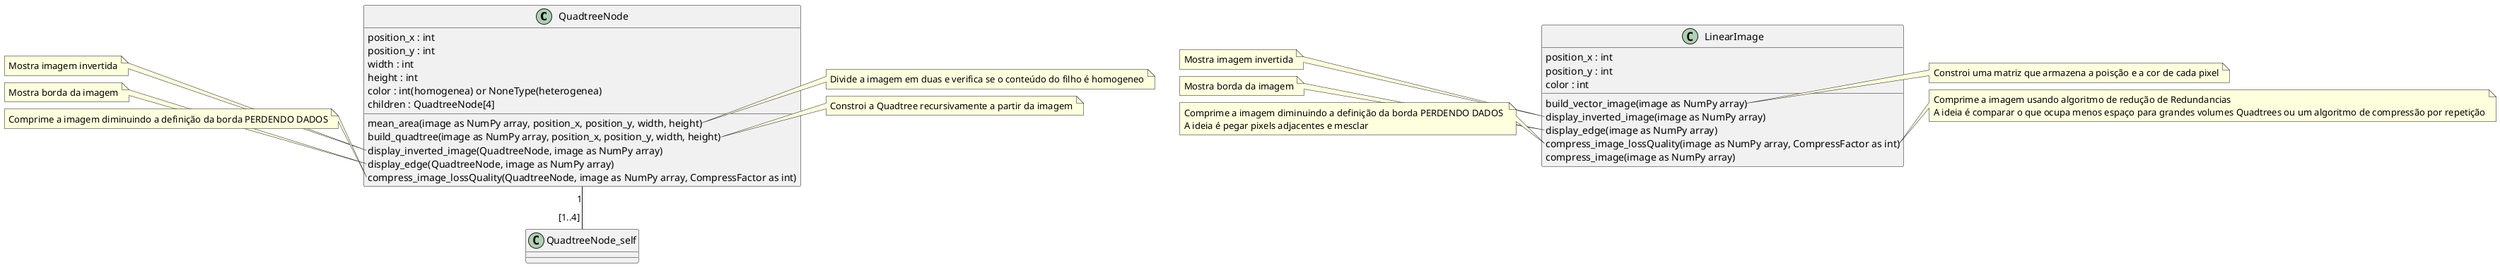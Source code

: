 @startuml Diagrama de Classes
skinparam DefaultTextAlignment center
top to bottom direction
'Declaração das Classes


'INICIO QuadtreeNode
class QuadtreeNode{
    'Atributos
    {field} position_x : int
    {field} position_y : int
    {field} width : int
    {field} height : int
    {field} color : int(homogenea) or NoneType(heterogenea)
    {field} children : QuadtreeNode[4]

    'Metodos
    {method} mean_area(image as NumPy array, position_x, position_y, width, height)
    {method} build_quadtree(image as NumPy array, position_x, position_y, width, height)
    {method} display_inverted_image(QuadtreeNode, image as NumPy array)
    {method} display_edge(QuadtreeNode, image as NumPy array)
    {method} compress_image_lossQuality(QuadtreeNode, image as NumPy array, CompressFactor as int)
}

class QuadtreeNode_self{}

QuadtreeNode "1" -- "[1..4]"QuadtreeNode_self

'Explicações dos métodos
note right of QuadtreeNode::mean_area
    Divide a imagem em duas e verifica se o conteúdo do filho é homogeneo
endnote

note right of QuadtreeNode::build_quadtree
    Constroi a Quadtree recursivamente a partir da imagem
endnote

note left of QuadtreeNode::display_inverted_image
    Mostra imagem invertida
endnote

note left of QuadtreeNode::display_edge
    Mostra borda da imagem
endnote

note left of QuadtreeNode::compress_image_lossQuality
    Comprime a imagem diminuindo a definição da borda PERDENDO DADOS
endnote
'FIM QuadtreeNode




'INICIO LinearImage
class LinearImage{
    'Atributos
    {field} position_x : int
    {field} position_y : int
    {field} color : int

    'Metodos
    {method} build_vector_image(image as NumPy array)
    {method} display_inverted_image(image as NumPy array)
    {method} display_edge(image as NumPy array)
    {method} compress_image_lossQuality(image as NumPy array, CompressFactor as int)
    {method} compress_image(image as NumPy array)
}

'Explicações dos métodos
note right of LinearImage::build_vector_image
    Constroi uma matriz que armazena a poisção e a cor de cada pixel
endnote

note left of LinearImage::display_inverted_image
    Mostra imagem invertida
endnote

note left of LinearImage::display_edge
    Mostra borda da imagem
endnote

note left of LinearImage::compress_image_lossQuality
    Comprime a imagem diminuindo a definição da borda PERDENDO DADOS 
    A ideia é pegar pixels adjacentes e mesclar
endnote

note right of LinearImage::compress_image
    Comprime a imagem usando algoritmo de redução de Redundancias
    A ideia é comparar o que ocupa menos espaço para grandes volumes Quadtrees ou um algoritmo de compressão por repetição
endnote
'FIM LinearImage

@enduml
